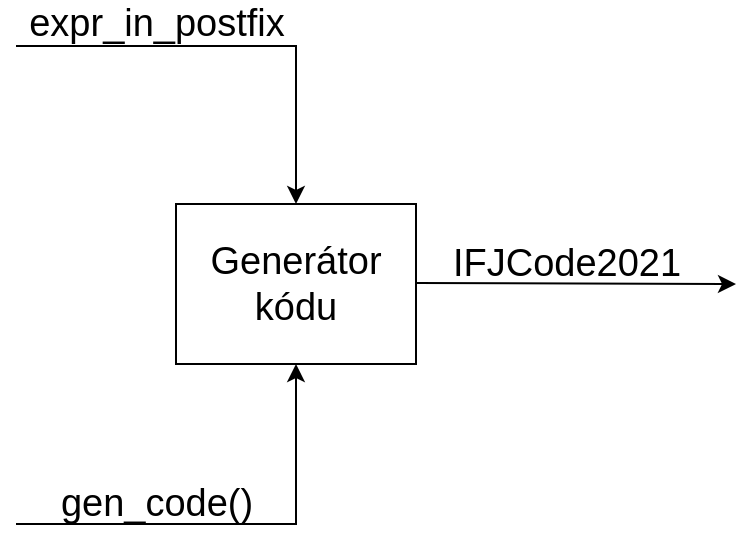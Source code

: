 <mxfile version="15.9.4" type="device"><diagram id="EdEBxcZpIFbV_Eey3Trm" name="Page-1"><mxGraphModel dx="1422" dy="737" grid="1" gridSize="10" guides="1" tooltips="1" connect="1" arrows="1" fold="1" page="1" pageScale="1" pageWidth="850" pageHeight="1100" math="0" shadow="0"><root><mxCell id="0"/><mxCell id="1" parent="0"/><mxCell id="ECcZWLPd1dTkBnq0sZ_G-1" value="&lt;font style=&quot;font-size: 19px&quot;&gt;Generátor kódu&lt;/font&gt;" style="rounded=0;whiteSpace=wrap;html=1;" parent="1" vertex="1"><mxGeometry x="320" y="360" width="120" height="80" as="geometry"/></mxCell><mxCell id="ECcZWLPd1dTkBnq0sZ_G-3" value="&lt;font style=&quot;font-size: 19px&quot;&gt;expr_in_postfix&lt;/font&gt;" style="text;html=1;align=center;verticalAlign=middle;resizable=0;points=[];autosize=1;strokeColor=none;fillColor=none;strokeWidth=1;rotation=0;" parent="1" vertex="1"><mxGeometry x="240" y="260" width="140" height="20" as="geometry"/></mxCell><mxCell id="ECcZWLPd1dTkBnq0sZ_G-5" value="&lt;font style=&quot;font-size: 19px&quot;&gt;gen_code()&lt;/font&gt;" style="text;html=1;align=center;verticalAlign=middle;resizable=0;points=[];autosize=1;strokeColor=none;fillColor=none;" parent="1" vertex="1"><mxGeometry x="255" y="500" width="110" height="20" as="geometry"/></mxCell><mxCell id="ECcZWLPd1dTkBnq0sZ_G-13" value="" style="endArrow=classic;html=1;rounded=0;fontSize=19;exitX=1;exitY=0.25;exitDx=0;exitDy=0;" parent="1" edge="1"><mxGeometry width="50" height="50" relative="1" as="geometry"><mxPoint x="440" y="399.5" as="sourcePoint"/><mxPoint x="600" y="400.0" as="targetPoint"/></mxGeometry></mxCell><mxCell id="ECcZWLPd1dTkBnq0sZ_G-14" value="IFJCode2021" style="text;html=1;align=center;verticalAlign=middle;resizable=0;points=[];autosize=1;strokeColor=none;fillColor=none;fontSize=19;" parent="1" vertex="1"><mxGeometry x="450" y="375" width="130" height="30" as="geometry"/></mxCell><mxCell id="iZMoCHr_oqzPIA6f4LtT-1" value="" style="endArrow=classic;html=1;rounded=0;fontSize=19;entryX=0.5;entryY=1;entryDx=0;entryDy=0;" edge="1" parent="1" target="ECcZWLPd1dTkBnq0sZ_G-1"><mxGeometry width="50" height="50" relative="1" as="geometry"><mxPoint x="240" y="520" as="sourcePoint"/><mxPoint x="210" y="580" as="targetPoint"/><Array as="points"><mxPoint x="380" y="520"/></Array></mxGeometry></mxCell><mxCell id="iZMoCHr_oqzPIA6f4LtT-2" value="" style="endArrow=classic;html=1;rounded=0;fontSize=19;entryX=0.5;entryY=0;entryDx=0;entryDy=0;" edge="1" parent="1" target="ECcZWLPd1dTkBnq0sZ_G-1"><mxGeometry width="50" height="50" relative="1" as="geometry"><mxPoint x="240" y="281" as="sourcePoint"/><mxPoint x="520" y="280" as="targetPoint"/><Array as="points"><mxPoint x="380" y="281"/></Array></mxGeometry></mxCell></root></mxGraphModel></diagram></mxfile>